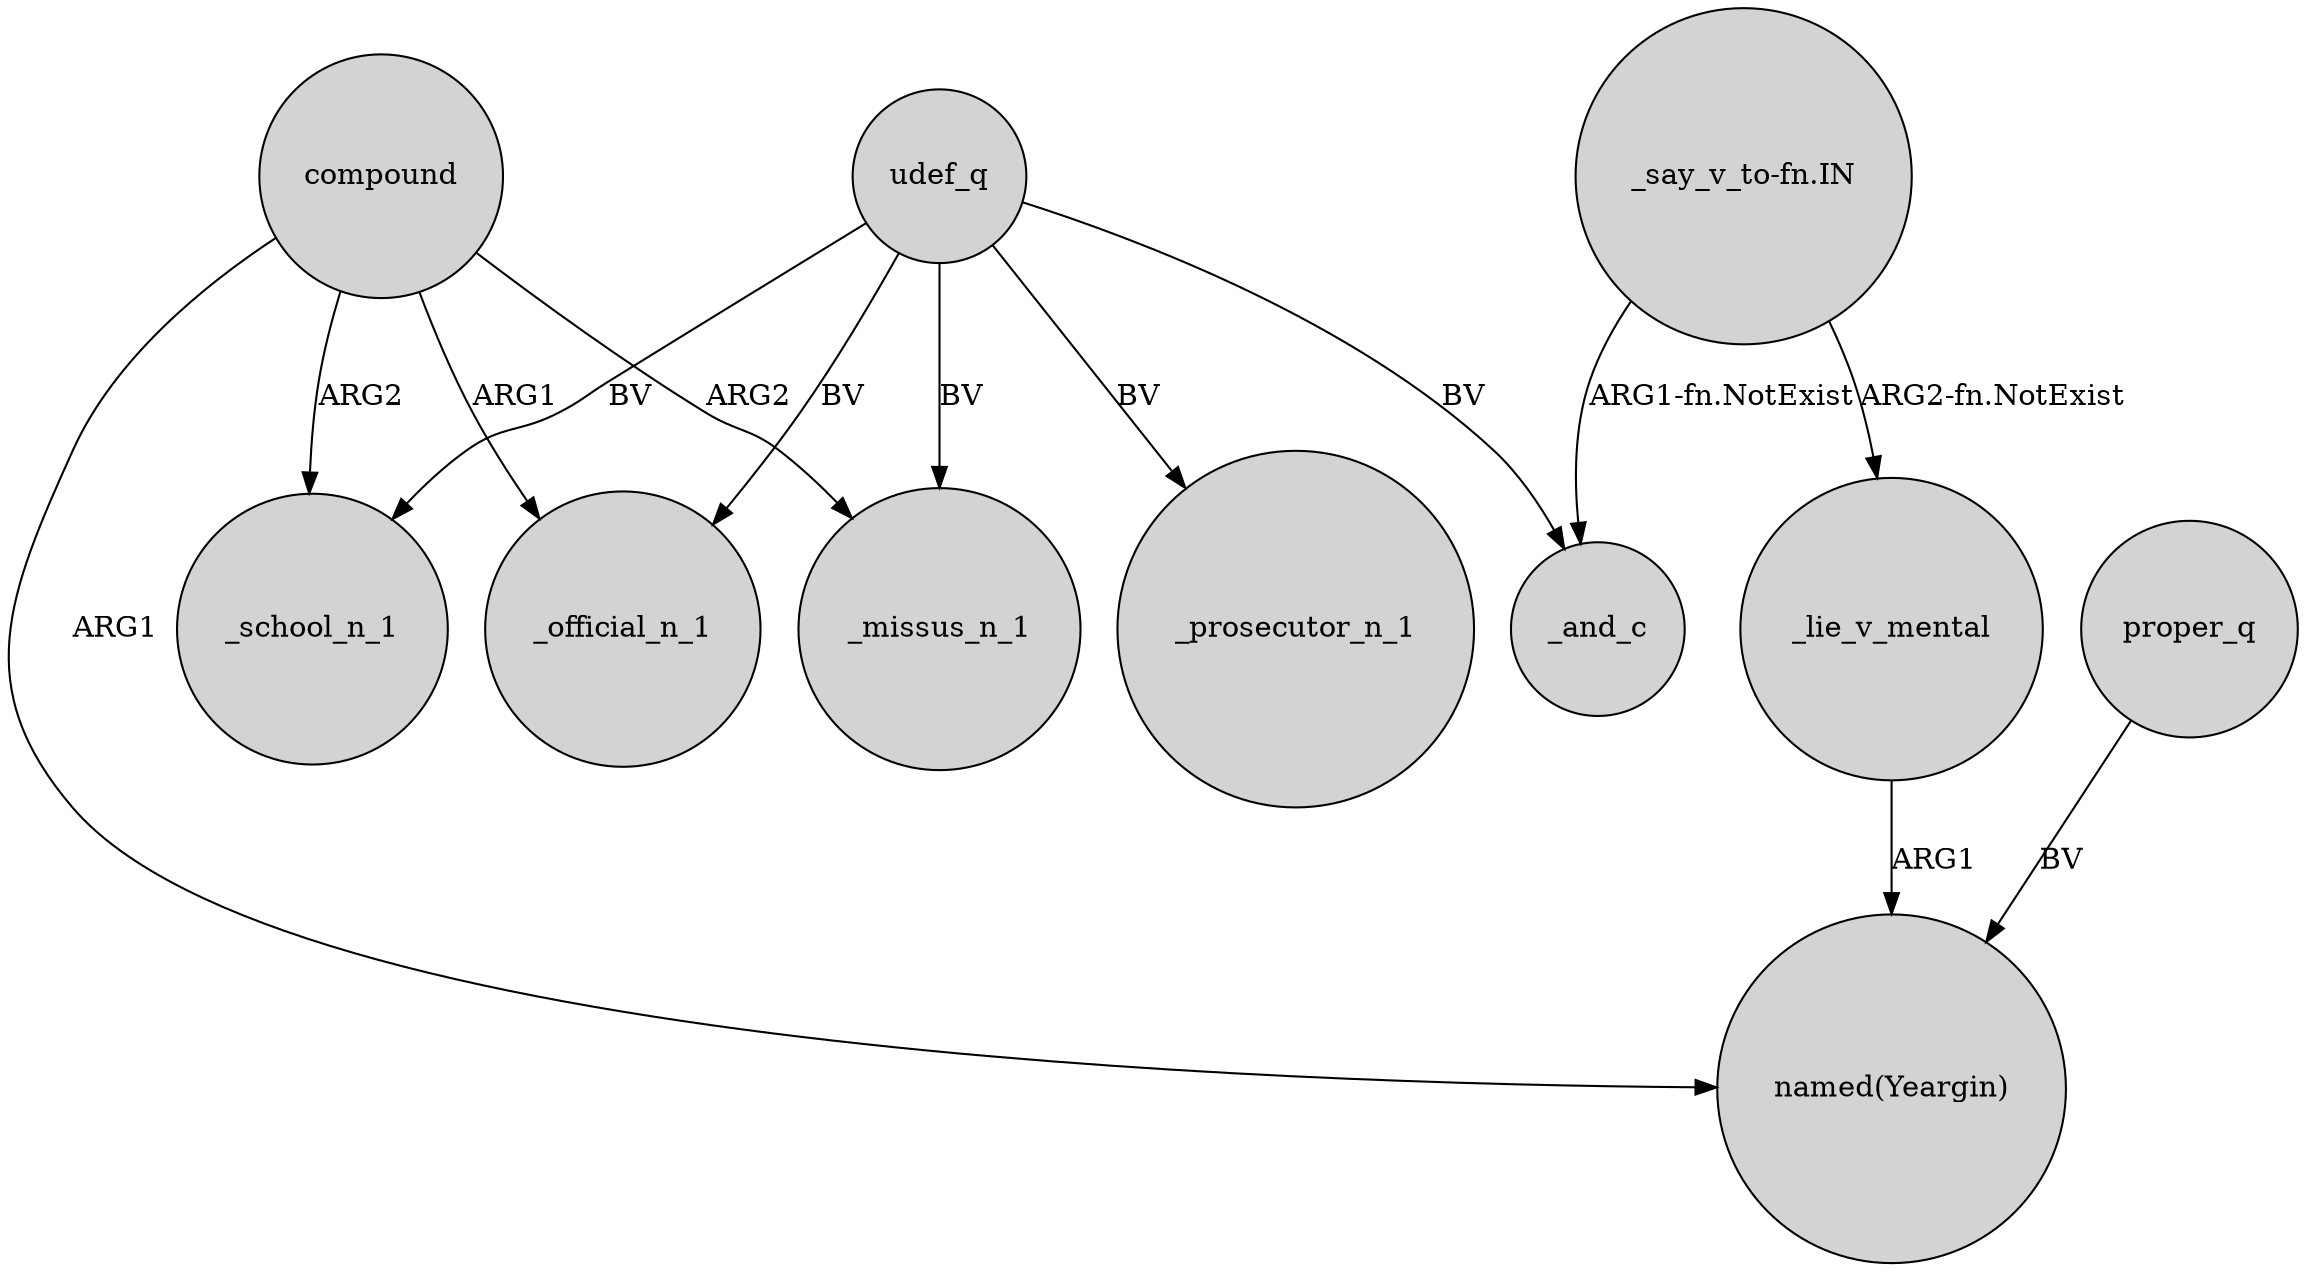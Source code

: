 digraph {
	node [shape=circle style=filled]
	compound -> _missus_n_1 [label=ARG2]
	compound -> _official_n_1 [label=ARG1]
	compound -> "named(Yeargin)" [label=ARG1]
	proper_q -> "named(Yeargin)" [label=BV]
	udef_q -> _official_n_1 [label=BV]
	udef_q -> _missus_n_1 [label=BV]
	compound -> _school_n_1 [label=ARG2]
	udef_q -> _school_n_1 [label=BV]
	udef_q -> _and_c [label=BV]
	"_say_v_to-fn.IN" -> _and_c [label="ARG1-fn.NotExist"]
	_lie_v_mental -> "named(Yeargin)" [label=ARG1]
	udef_q -> _prosecutor_n_1 [label=BV]
	"_say_v_to-fn.IN" -> _lie_v_mental [label="ARG2-fn.NotExist"]
}
